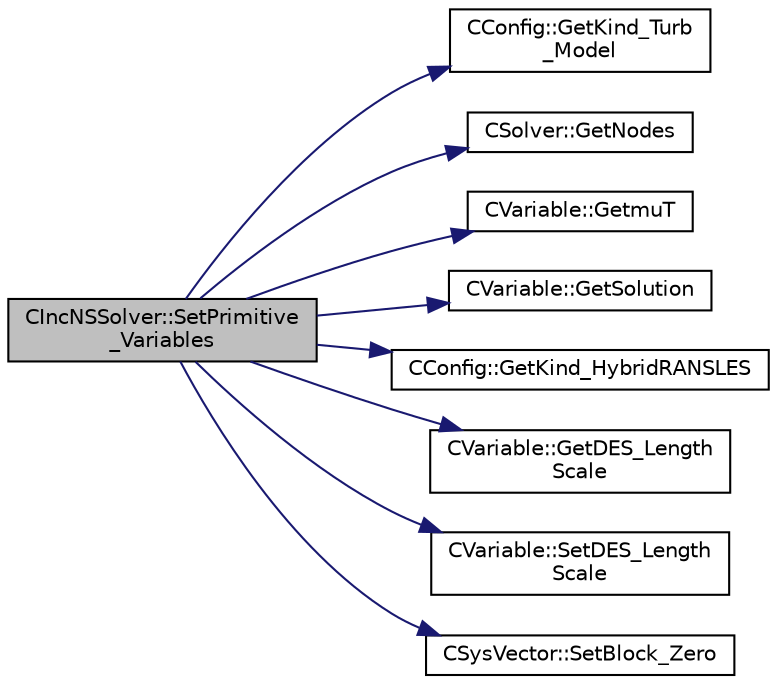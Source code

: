 digraph "CIncNSSolver::SetPrimitive_Variables"
{
  edge [fontname="Helvetica",fontsize="10",labelfontname="Helvetica",labelfontsize="10"];
  node [fontname="Helvetica",fontsize="10",shape=record];
  rankdir="LR";
  Node696 [label="CIncNSSolver::SetPrimitive\l_Variables",height=0.2,width=0.4,color="black", fillcolor="grey75", style="filled", fontcolor="black"];
  Node696 -> Node697 [color="midnightblue",fontsize="10",style="solid",fontname="Helvetica"];
  Node697 [label="CConfig::GetKind_Turb\l_Model",height=0.2,width=0.4,color="black", fillcolor="white", style="filled",URL="$class_c_config.html#a40aaed07fc5844d505d2c0b7076594d7",tooltip="Get the kind of the turbulence model. "];
  Node696 -> Node698 [color="midnightblue",fontsize="10",style="solid",fontname="Helvetica"];
  Node698 [label="CSolver::GetNodes",height=0.2,width=0.4,color="black", fillcolor="white", style="filled",URL="$class_c_solver.html#af3198e52a2ea377bb765647b5e697197",tooltip="Allow outside access to the nodes of the solver, containing conservatives, primitives, etc. "];
  Node696 -> Node699 [color="midnightblue",fontsize="10",style="solid",fontname="Helvetica"];
  Node699 [label="CVariable::GetmuT",height=0.2,width=0.4,color="black", fillcolor="white", style="filled",URL="$class_c_variable.html#ad35ee29420764dda0bbb574f7a7253e7",tooltip="Get the value of the eddy viscosity. "];
  Node696 -> Node700 [color="midnightblue",fontsize="10",style="solid",fontname="Helvetica"];
  Node700 [label="CVariable::GetSolution",height=0.2,width=0.4,color="black", fillcolor="white", style="filled",URL="$class_c_variable.html#a261483e39c23c1de7cb9aea7e917c121",tooltip="Get the solution. "];
  Node696 -> Node701 [color="midnightblue",fontsize="10",style="solid",fontname="Helvetica"];
  Node701 [label="CConfig::GetKind_HybridRANSLES",height=0.2,width=0.4,color="black", fillcolor="white", style="filled",URL="$class_c_config.html#a2dae056d1f8e3385d25e6fbc251f0100",tooltip="Get the Kind of Hybrid RANS/LES. "];
  Node696 -> Node702 [color="midnightblue",fontsize="10",style="solid",fontname="Helvetica"];
  Node702 [label="CVariable::GetDES_Length\lScale",height=0.2,width=0.4,color="black", fillcolor="white", style="filled",URL="$class_c_variable.html#a063db38a4dba2d53a2d76eedfce3e6a0",tooltip="A virtual member. "];
  Node696 -> Node703 [color="midnightblue",fontsize="10",style="solid",fontname="Helvetica"];
  Node703 [label="CVariable::SetDES_Length\lScale",height=0.2,width=0.4,color="black", fillcolor="white", style="filled",URL="$class_c_variable.html#a6d5cc5cc96f650554012b9ec7bcaf605",tooltip="A virtual member. "];
  Node696 -> Node704 [color="midnightblue",fontsize="10",style="solid",fontname="Helvetica"];
  Node704 [label="CSysVector::SetBlock_Zero",height=0.2,width=0.4,color="black", fillcolor="white", style="filled",URL="$class_c_sys_vector.html#a9dedcec16bd6d95575de5b99e7a07e78",tooltip="Set the residual to zero. "];
}
